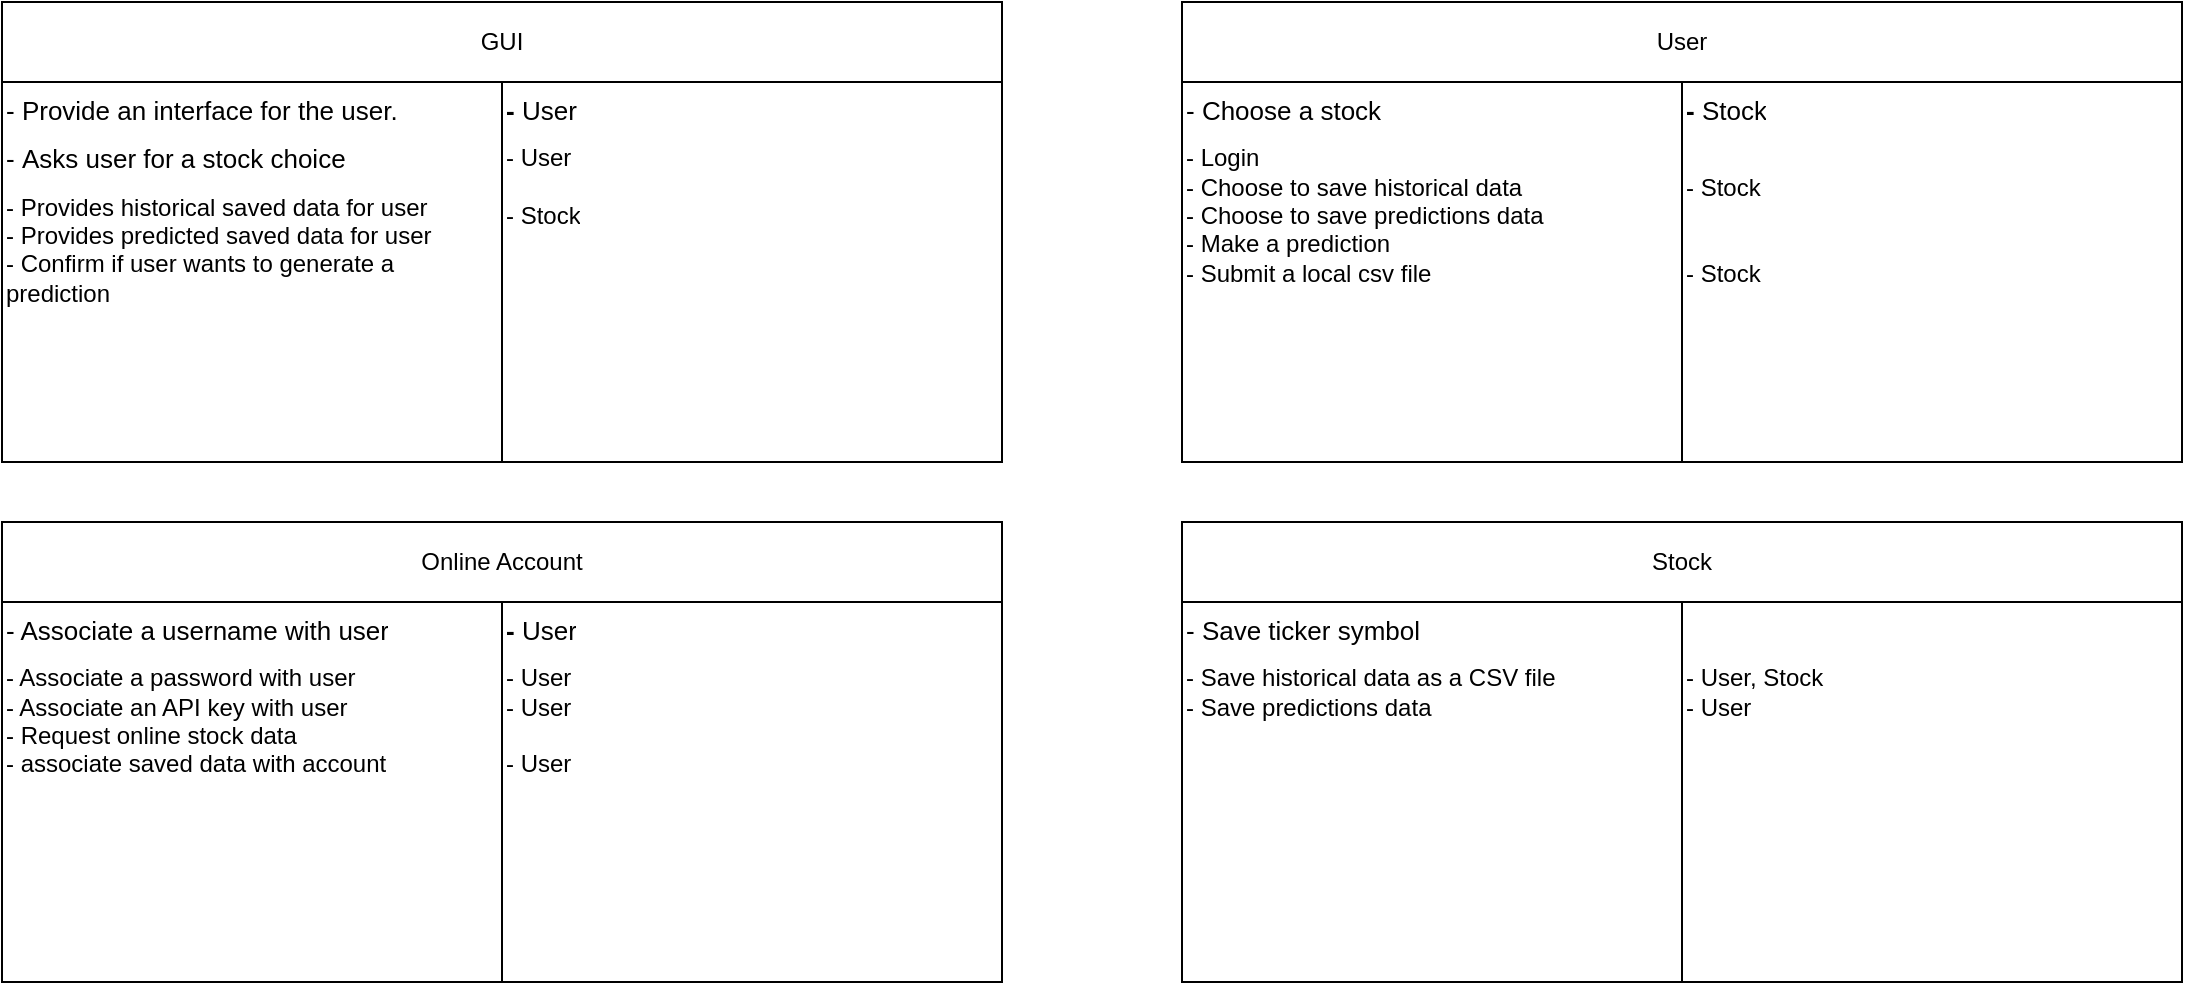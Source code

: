 <mxfile version="24.7.4">
  <diagram name="Page-1" id="gX2J5zavNNsScxo23VP7">
    <mxGraphModel dx="1232" dy="1103" grid="1" gridSize="10" guides="1" tooltips="1" connect="1" arrows="1" fold="1" page="0" pageScale="1" pageWidth="827" pageHeight="1169" math="0" shadow="0">
      <root>
        <mxCell id="0" />
        <mxCell id="1" parent="0" />
        <mxCell id="hsBVincEtRJ21eSPy_Rj-4" value="GUI" style="rounded=0;whiteSpace=wrap;html=1;" vertex="1" parent="1">
          <mxGeometry x="70" y="190" width="500" height="40" as="geometry" />
        </mxCell>
        <mxCell id="hsBVincEtRJ21eSPy_Rj-5" value="" style="rounded=0;whiteSpace=wrap;html=1;" vertex="1" parent="1">
          <mxGeometry x="70" y="230" width="500" height="190" as="geometry" />
        </mxCell>
        <mxCell id="hsBVincEtRJ21eSPy_Rj-7" value="" style="endArrow=none;html=1;rounded=0;entryX=0.5;entryY=0;entryDx=0;entryDy=0;exitX=0.5;exitY=1;exitDx=0;exitDy=0;" edge="1" parent="1" source="hsBVincEtRJ21eSPy_Rj-5" target="hsBVincEtRJ21eSPy_Rj-5">
          <mxGeometry width="50" height="50" relative="1" as="geometry">
            <mxPoint x="230" y="340" as="sourcePoint" />
            <mxPoint x="280" y="290" as="targetPoint" />
          </mxGeometry>
        </mxCell>
        <mxCell id="hsBVincEtRJ21eSPy_Rj-10" value="&lt;h1 style=&quot;margin-top: 0px; font-size: 13px;&quot;&gt;&lt;span style=&quot;font-weight: 400; background-color: initial;&quot;&gt;- Provide an interface for the user.&lt;/span&gt;&lt;br&gt;&lt;/h1&gt;&lt;h1 style=&quot;margin-top: 0px; font-size: 13px;&quot;&gt;&lt;span style=&quot;background-color: initial; font-weight: normal;&quot;&gt;-&amp;nbsp;&lt;/span&gt;&lt;span style=&quot;background-color: initial; font-weight: normal;&quot;&gt;Asks user for a stock choice&lt;/span&gt;&lt;/h1&gt;&lt;div&gt;&lt;span style=&quot;font-weight: 400;&quot;&gt;- Provides historical saved data for user&lt;/span&gt;&lt;/div&gt;&lt;div&gt;&lt;span style=&quot;font-weight: 400;&quot;&gt;- Provides predicted saved data for user&lt;/span&gt;&lt;/div&gt;&lt;div&gt;&lt;span style=&quot;font-weight: 400;&quot;&gt;- Confirm if user wants to generate a prediction&lt;/span&gt;&lt;/div&gt;" style="text;html=1;whiteSpace=wrap;overflow=hidden;rounded=0;" vertex="1" parent="1">
          <mxGeometry x="70" y="230" width="250" height="190" as="geometry" />
        </mxCell>
        <mxCell id="hsBVincEtRJ21eSPy_Rj-11" value="&lt;h1 style=&quot;margin-top: 0px; font-size: 13px;&quot;&gt;- &lt;span style=&quot;font-weight: normal;&quot;&gt;User&lt;/span&gt;&lt;/h1&gt;&lt;div&gt;- User&lt;/div&gt;&lt;div&gt;&lt;br&gt;&lt;/div&gt;&lt;div&gt;- Stock&lt;/div&gt;&lt;div&gt;&lt;br&gt;&lt;/div&gt;&lt;div&gt;&lt;br&gt;&lt;/div&gt;" style="text;html=1;whiteSpace=wrap;overflow=hidden;rounded=0;" vertex="1" parent="1">
          <mxGeometry x="320" y="230" width="250" height="180" as="geometry" />
        </mxCell>
        <mxCell id="hsBVincEtRJ21eSPy_Rj-12" value="User" style="rounded=0;whiteSpace=wrap;html=1;" vertex="1" parent="1">
          <mxGeometry x="660" y="190" width="500" height="40" as="geometry" />
        </mxCell>
        <mxCell id="hsBVincEtRJ21eSPy_Rj-13" value="" style="rounded=0;whiteSpace=wrap;html=1;" vertex="1" parent="1">
          <mxGeometry x="660" y="230" width="500" height="190" as="geometry" />
        </mxCell>
        <mxCell id="hsBVincEtRJ21eSPy_Rj-14" value="" style="endArrow=none;html=1;rounded=0;entryX=0.5;entryY=0;entryDx=0;entryDy=0;exitX=0.5;exitY=1;exitDx=0;exitDy=0;" edge="1" source="hsBVincEtRJ21eSPy_Rj-13" target="hsBVincEtRJ21eSPy_Rj-13" parent="1">
          <mxGeometry width="50" height="50" relative="1" as="geometry">
            <mxPoint x="820" y="340" as="sourcePoint" />
            <mxPoint x="870" y="290" as="targetPoint" />
          </mxGeometry>
        </mxCell>
        <mxCell id="hsBVincEtRJ21eSPy_Rj-15" value="&lt;h1 style=&quot;margin-top: 0px; font-size: 13px;&quot;&gt;&lt;span style=&quot;font-weight: 400;&quot;&gt;- Choose a stock&lt;/span&gt;&lt;/h1&gt;&lt;div&gt;&lt;span style=&quot;font-weight: 400;&quot;&gt;- Login&lt;/span&gt;&lt;/div&gt;&lt;div&gt;&lt;span style=&quot;font-weight: 400;&quot;&gt;- Choose to save historical data&lt;/span&gt;&lt;/div&gt;&lt;div&gt;&lt;span style=&quot;font-weight: 400;&quot;&gt;- Choose to save predictions data&lt;/span&gt;&lt;/div&gt;&lt;div&gt;&lt;span style=&quot;font-weight: 400;&quot;&gt;- Make a prediction&lt;/span&gt;&lt;/div&gt;&lt;div&gt;&lt;span style=&quot;font-weight: 400;&quot;&gt;- Submit a local csv file&lt;/span&gt;&lt;/div&gt;" style="text;html=1;whiteSpace=wrap;overflow=hidden;rounded=0;" vertex="1" parent="1">
          <mxGeometry x="660" y="230" width="250" height="190" as="geometry" />
        </mxCell>
        <mxCell id="hsBVincEtRJ21eSPy_Rj-16" value="&lt;h1 style=&quot;margin-top: 0px; font-size: 13px;&quot;&gt;- &lt;span style=&quot;font-weight: 400;&quot;&gt;Stock&lt;/span&gt;&lt;/h1&gt;&lt;div&gt;&lt;span style=&quot;font-weight: 400;&quot;&gt;&lt;br&gt;&lt;/span&gt;&lt;/div&gt;&lt;div&gt;&lt;span style=&quot;font-weight: 400;&quot;&gt;- Stock&lt;/span&gt;&lt;/div&gt;&lt;div&gt;&lt;span style=&quot;font-weight: 400;&quot;&gt;&lt;br&gt;&lt;/span&gt;&lt;/div&gt;&lt;div&gt;&lt;span style=&quot;font-weight: 400;&quot;&gt;&lt;br&gt;&lt;/span&gt;&lt;/div&gt;&lt;div&gt;&lt;span style=&quot;font-weight: 400;&quot;&gt;- Stock&lt;/span&gt;&lt;/div&gt;" style="text;html=1;whiteSpace=wrap;overflow=hidden;rounded=0;" vertex="1" parent="1">
          <mxGeometry x="910" y="230" width="250" height="180" as="geometry" />
        </mxCell>
        <mxCell id="hsBVincEtRJ21eSPy_Rj-17" value="Online Account" style="rounded=0;whiteSpace=wrap;html=1;" vertex="1" parent="1">
          <mxGeometry x="70" y="450" width="500" height="40" as="geometry" />
        </mxCell>
        <mxCell id="hsBVincEtRJ21eSPy_Rj-18" value="" style="rounded=0;whiteSpace=wrap;html=1;" vertex="1" parent="1">
          <mxGeometry x="70" y="490" width="500" height="190" as="geometry" />
        </mxCell>
        <mxCell id="hsBVincEtRJ21eSPy_Rj-19" value="" style="endArrow=none;html=1;rounded=0;entryX=0.5;entryY=0;entryDx=0;entryDy=0;exitX=0.5;exitY=1;exitDx=0;exitDy=0;" edge="1" source="hsBVincEtRJ21eSPy_Rj-18" target="hsBVincEtRJ21eSPy_Rj-18" parent="1">
          <mxGeometry width="50" height="50" relative="1" as="geometry">
            <mxPoint x="230" y="600" as="sourcePoint" />
            <mxPoint x="280" y="550" as="targetPoint" />
          </mxGeometry>
        </mxCell>
        <mxCell id="hsBVincEtRJ21eSPy_Rj-20" value="&lt;h1 style=&quot;margin-top: 0px; font-size: 13px;&quot;&gt;&lt;span style=&quot;font-weight: 400;&quot;&gt;- Associate a username with user&lt;/span&gt;&lt;/h1&gt;&lt;div&gt;- Associate a password with user&lt;/div&gt;&lt;div&gt;- Associate an API key with user&lt;/div&gt;&lt;div&gt;- Request online stock data&lt;/div&gt;&lt;div&gt;- associate saved data with account&lt;/div&gt;" style="text;html=1;whiteSpace=wrap;overflow=hidden;rounded=0;" vertex="1" parent="1">
          <mxGeometry x="70" y="490" width="250" height="190" as="geometry" />
        </mxCell>
        <mxCell id="hsBVincEtRJ21eSPy_Rj-21" value="&lt;h1 style=&quot;margin-top: 0px; font-size: 13px;&quot;&gt;- &lt;span style=&quot;font-weight: normal;&quot;&gt;User&lt;/span&gt;&lt;/h1&gt;&lt;div&gt;- User&lt;/div&gt;&lt;div&gt;- User&lt;/div&gt;&lt;div&gt;&lt;br&gt;&lt;/div&gt;&lt;div&gt;- User&lt;/div&gt;" style="text;html=1;whiteSpace=wrap;overflow=hidden;rounded=0;" vertex="1" parent="1">
          <mxGeometry x="320" y="490" width="250" height="180" as="geometry" />
        </mxCell>
        <mxCell id="hsBVincEtRJ21eSPy_Rj-22" value="Stock" style="rounded=0;whiteSpace=wrap;html=1;" vertex="1" parent="1">
          <mxGeometry x="660" y="450" width="500" height="40" as="geometry" />
        </mxCell>
        <mxCell id="hsBVincEtRJ21eSPy_Rj-23" value="" style="rounded=0;whiteSpace=wrap;html=1;" vertex="1" parent="1">
          <mxGeometry x="660" y="490" width="500" height="190" as="geometry" />
        </mxCell>
        <mxCell id="hsBVincEtRJ21eSPy_Rj-24" value="" style="endArrow=none;html=1;rounded=0;entryX=0.5;entryY=0;entryDx=0;entryDy=0;exitX=0.5;exitY=1;exitDx=0;exitDy=0;" edge="1" source="hsBVincEtRJ21eSPy_Rj-23" target="hsBVincEtRJ21eSPy_Rj-23" parent="1">
          <mxGeometry width="50" height="50" relative="1" as="geometry">
            <mxPoint x="820" y="600" as="sourcePoint" />
            <mxPoint x="870" y="550" as="targetPoint" />
          </mxGeometry>
        </mxCell>
        <mxCell id="hsBVincEtRJ21eSPy_Rj-25" value="&lt;h1 style=&quot;margin-top: 0px; font-size: 13px;&quot;&gt;&lt;span style=&quot;font-weight: 400;&quot;&gt;- Save ticker symbol&lt;/span&gt;&lt;/h1&gt;&lt;div&gt;&lt;span style=&quot;font-weight: 400;&quot;&gt;- Save historical data as a CSV file&lt;/span&gt;&lt;/div&gt;&lt;div&gt;&lt;span style=&quot;font-weight: 400;&quot;&gt;- Save predictions data&lt;/span&gt;&lt;/div&gt;" style="text;html=1;whiteSpace=wrap;overflow=hidden;rounded=0;" vertex="1" parent="1">
          <mxGeometry x="660" y="490" width="250" height="190" as="geometry" />
        </mxCell>
        <mxCell id="hsBVincEtRJ21eSPy_Rj-26" value="&lt;h1 style=&quot;margin-top: 0px; font-size: 13px;&quot;&gt;&lt;br&gt;&lt;/h1&gt;&lt;div&gt;- User, Stock&lt;/div&gt;&lt;div&gt;- User&lt;/div&gt;" style="text;html=1;whiteSpace=wrap;overflow=hidden;rounded=0;" vertex="1" parent="1">
          <mxGeometry x="910" y="490" width="250" height="190" as="geometry" />
        </mxCell>
      </root>
    </mxGraphModel>
  </diagram>
</mxfile>
